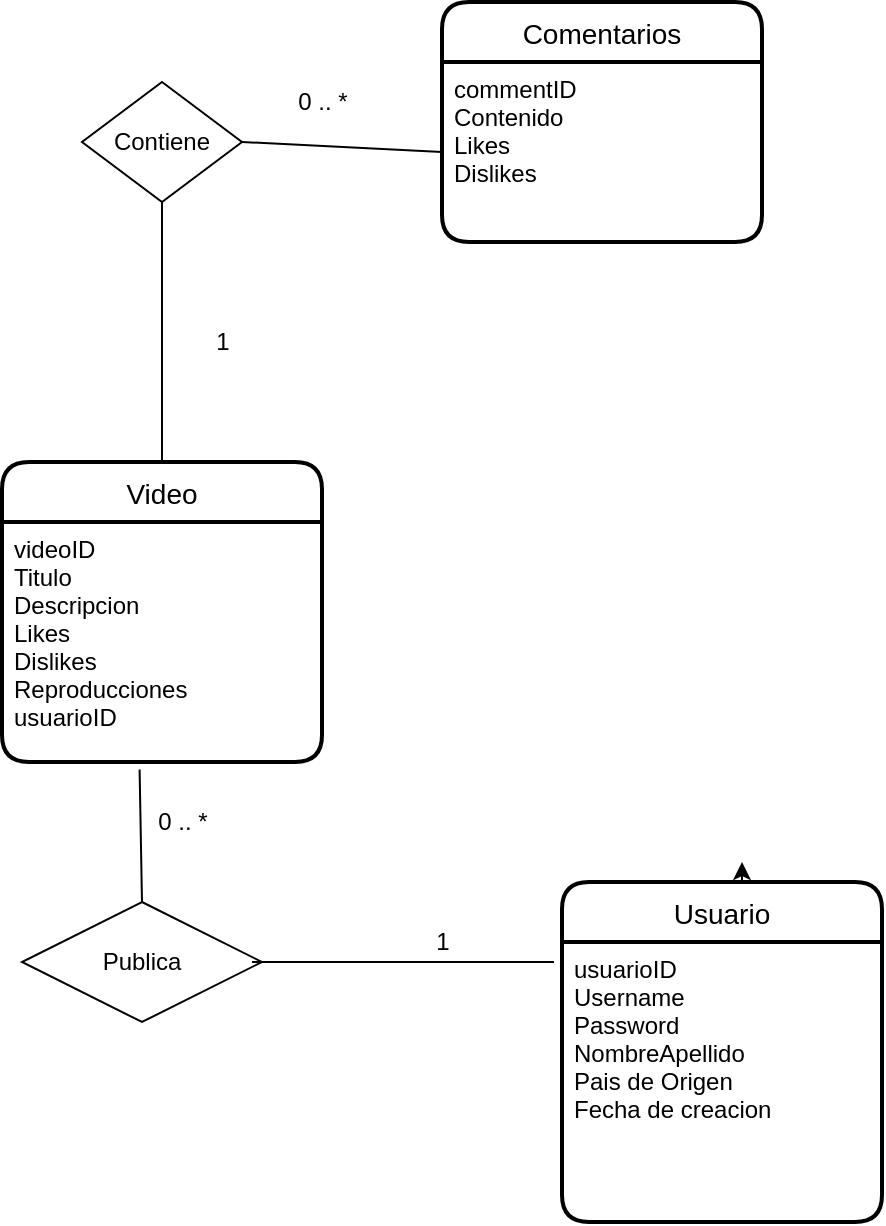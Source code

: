 <mxfile version="14.3.0" type="github">
  <diagram name="Page-1" id="e56a1550-8fbb-45ad-956c-1786394a9013">
    <mxGraphModel dx="848" dy="651" grid="1" gridSize="10" guides="1" tooltips="1" connect="1" arrows="1" fold="1" page="1" pageScale="1" pageWidth="1100" pageHeight="850" background="#ffffff" math="0" shadow="0">
      <root>
        <mxCell id="0" />
        <mxCell id="1" parent="0" />
        <mxCell id="tAQY2yz-CDiR14RfnqwS-27" style="edgeStyle=orthogonalEdgeStyle;rounded=0;orthogonalLoop=1;jettySize=auto;html=1;exitX=0.5;exitY=0;exitDx=0;exitDy=0;" parent="1" source="tAQY2yz-CDiR14RfnqwS-7" edge="1">
          <mxGeometry relative="1" as="geometry">
            <mxPoint x="700" y="550" as="targetPoint" />
          </mxGeometry>
        </mxCell>
        <mxCell id="tAQY2yz-CDiR14RfnqwS-7" value="Usuario" style="swimlane;childLayout=stackLayout;horizontal=1;startSize=30;horizontalStack=0;rounded=1;fontSize=14;fontStyle=0;strokeWidth=2;resizeParent=0;resizeLast=1;shadow=0;dashed=0;align=center;" parent="1" vertex="1">
          <mxGeometry x="610" y="560" width="160" height="170" as="geometry" />
        </mxCell>
        <mxCell id="tAQY2yz-CDiR14RfnqwS-8" value="usuarioID&#xa;Username&#xa;Password&#xa;NombreApellido&#xa;Pais de Origen&#xa;Fecha de creacion&#xa;" style="align=left;strokeColor=none;fillColor=none;spacingLeft=4;fontSize=12;verticalAlign=top;resizable=0;rotatable=0;part=1;" parent="tAQY2yz-CDiR14RfnqwS-7" vertex="1">
          <mxGeometry y="30" width="160" height="140" as="geometry" />
        </mxCell>
        <mxCell id="tAQY2yz-CDiR14RfnqwS-12" value="Comentarios" style="swimlane;childLayout=stackLayout;horizontal=1;startSize=30;horizontalStack=0;rounded=1;fontSize=14;fontStyle=0;strokeWidth=2;resizeParent=0;resizeLast=1;shadow=0;dashed=0;align=center;" parent="1" vertex="1">
          <mxGeometry x="550" y="120" width="160" height="120" as="geometry" />
        </mxCell>
        <mxCell id="tAQY2yz-CDiR14RfnqwS-13" value="commentID&#xa;Contenido&#xa;Likes&#xa;Dislikes&#xa;" style="align=left;strokeColor=none;fillColor=none;spacingLeft=4;fontSize=12;verticalAlign=top;resizable=0;rotatable=0;part=1;" parent="tAQY2yz-CDiR14RfnqwS-12" vertex="1">
          <mxGeometry y="30" width="160" height="90" as="geometry" />
        </mxCell>
        <mxCell id="tAQY2yz-CDiR14RfnqwS-14" value="Video" style="swimlane;childLayout=stackLayout;horizontal=1;startSize=30;horizontalStack=0;rounded=1;fontSize=14;fontStyle=0;strokeWidth=2;resizeParent=0;resizeLast=1;shadow=0;dashed=0;align=center;" parent="1" vertex="1">
          <mxGeometry x="330" y="350" width="160" height="150" as="geometry" />
        </mxCell>
        <mxCell id="tAQY2yz-CDiR14RfnqwS-15" value="videoID&#xa;Titulo&#xa;Descripcion&#xa;Likes&#xa;Dislikes&#xa;Reproducciones&#xa;usuarioID&#xa;&#xa;" style="align=left;strokeColor=none;fillColor=none;spacingLeft=4;fontSize=12;verticalAlign=top;resizable=0;rotatable=0;part=1;" parent="tAQY2yz-CDiR14RfnqwS-14" vertex="1">
          <mxGeometry y="30" width="160" height="120" as="geometry" />
        </mxCell>
        <mxCell id="tAQY2yz-CDiR14RfnqwS-16" value="Publica" style="shape=rhombus;perimeter=rhombusPerimeter;whiteSpace=wrap;html=1;align=center;" parent="1" vertex="1">
          <mxGeometry x="340" y="570" width="120" height="60" as="geometry" />
        </mxCell>
        <mxCell id="tAQY2yz-CDiR14RfnqwS-21" value="" style="endArrow=none;html=1;rounded=0;" parent="1" edge="1">
          <mxGeometry relative="1" as="geometry">
            <mxPoint x="455" y="600" as="sourcePoint" />
            <mxPoint x="606" y="600" as="targetPoint" />
          </mxGeometry>
        </mxCell>
        <mxCell id="tAQY2yz-CDiR14RfnqwS-22" value="" style="endArrow=none;html=1;rounded=0;entryX=0.5;entryY=0;entryDx=0;entryDy=0;exitX=0.43;exitY=1.031;exitDx=0;exitDy=0;exitPerimeter=0;" parent="1" source="tAQY2yz-CDiR14RfnqwS-15" target="tAQY2yz-CDiR14RfnqwS-16" edge="1">
          <mxGeometry relative="1" as="geometry">
            <mxPoint x="390" y="510" as="sourcePoint" />
            <mxPoint x="550" y="510" as="targetPoint" />
          </mxGeometry>
        </mxCell>
        <mxCell id="tAQY2yz-CDiR14RfnqwS-25" value="0 .. *" style="text;html=1;align=center;verticalAlign=middle;resizable=0;points=[];autosize=1;" parent="1" vertex="1">
          <mxGeometry x="400" y="520" width="40" height="20" as="geometry" />
        </mxCell>
        <mxCell id="tAQY2yz-CDiR14RfnqwS-26" value="1" style="text;html=1;align=center;verticalAlign=middle;resizable=0;points=[];autosize=1;" parent="1" vertex="1">
          <mxGeometry x="540" y="580" width="20" height="20" as="geometry" />
        </mxCell>
        <mxCell id="tAQY2yz-CDiR14RfnqwS-30" value="Contiene" style="rhombus;whiteSpace=wrap;html=1;" parent="1" vertex="1">
          <mxGeometry x="370" y="160" width="80" height="60" as="geometry" />
        </mxCell>
        <mxCell id="tAQY2yz-CDiR14RfnqwS-33" value="" style="endArrow=none;html=1;rounded=0;entryX=0.5;entryY=1;entryDx=0;entryDy=0;exitX=0.5;exitY=0;exitDx=0;exitDy=0;" parent="1" source="tAQY2yz-CDiR14RfnqwS-14" target="tAQY2yz-CDiR14RfnqwS-30" edge="1">
          <mxGeometry relative="1" as="geometry">
            <mxPoint x="570" y="440" as="sourcePoint" />
            <mxPoint x="730" y="440" as="targetPoint" />
          </mxGeometry>
        </mxCell>
        <mxCell id="tAQY2yz-CDiR14RfnqwS-34" value="" style="endArrow=none;html=1;rounded=0;exitX=1;exitY=0.5;exitDx=0;exitDy=0;entryX=0;entryY=0.5;entryDx=0;entryDy=0;" parent="1" source="tAQY2yz-CDiR14RfnqwS-30" target="tAQY2yz-CDiR14RfnqwS-13" edge="1">
          <mxGeometry relative="1" as="geometry">
            <mxPoint x="570" y="440" as="sourcePoint" />
            <mxPoint x="730" y="440" as="targetPoint" />
          </mxGeometry>
        </mxCell>
        <mxCell id="tAQY2yz-CDiR14RfnqwS-35" value="0 .. *" style="text;html=1;align=center;verticalAlign=middle;resizable=0;points=[];autosize=1;" parent="1" vertex="1">
          <mxGeometry x="470" y="160" width="40" height="20" as="geometry" />
        </mxCell>
        <mxCell id="tAQY2yz-CDiR14RfnqwS-36" value="1" style="text;html=1;align=center;verticalAlign=middle;resizable=0;points=[];autosize=1;" parent="1" vertex="1">
          <mxGeometry x="430" y="280" width="20" height="20" as="geometry" />
        </mxCell>
      </root>
    </mxGraphModel>
  </diagram>
</mxfile>
